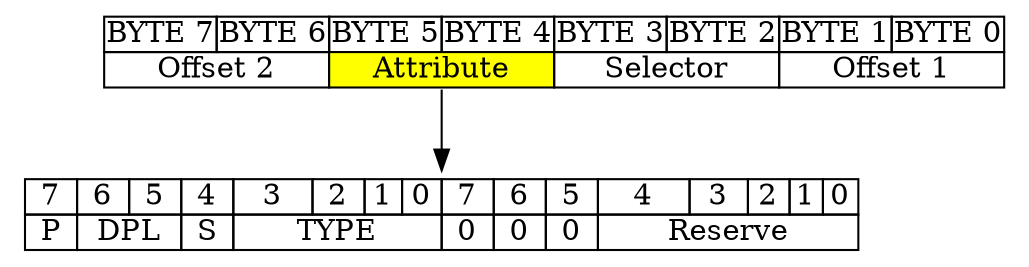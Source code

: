 digraph
{
	node [shape="none"];

	des [label=<
		<TABLE border="0" cellborder="1" cellspacing="0" cellpadding="0">
			//first row
			<TR>
				<TD>BYTE 7</TD>
				<TD>BYTE 6</TD>
				<TD>BYTE 5</TD>
				<TD>BYTE 4</TD>
				<TD>BYTE 3</TD>
				<TD>BYTE 2</TD>
				<TD>BYTE 1</TD>
				<TD>BYTE 0</TD>
			</TR>

			//second row
			<TR>
				<TD width="100" colspan="2">Offset 2</TD>
				<TD width="100" colspan="2" port="attr" bgcolor="yellow">Attribute</TD>
				<TD width="100" colspan="2">Selector</TD>
				<TD width="100" colspan="2">Offset 1</TD>
			</TR>
		</TABLE>
	>];

	attr [label=<
		<TABLE border="0" cellborder="1" cellspacing="0" cellpadding="0">
			//first row
			<TR>
				<TD>7</TD>
				<TD>6</TD>
				<TD>5</TD>
				<TD>4</TD>
				<TD>3</TD>
				<TD>2</TD>
				<TD>1</TD>
				<TD>0</TD>
				<TD>7</TD>
				<TD>6</TD>
				<TD>5</TD>
				<TD>4</TD>
				<TD>3</TD>
				<TD>2</TD>
				<TD>1</TD>
				<TD>0</TD>
			</TR>

			//second row
			<TR>
				<TD width="25">P</TD>
				<TD width="50" colspan="2">DPL</TD>
				<TD width="25">S</TD>
				<TD width="100" colspan="4">TYPE</TD>
				<TD width="25">0</TD>
				<TD width="25">0</TD>
				<TD width="25">0</TD>
				<TD width="125" colspan="5">Reserve</TD>
			</TR>
		</TABLE>
	>];

	des:attr->attr;
}
